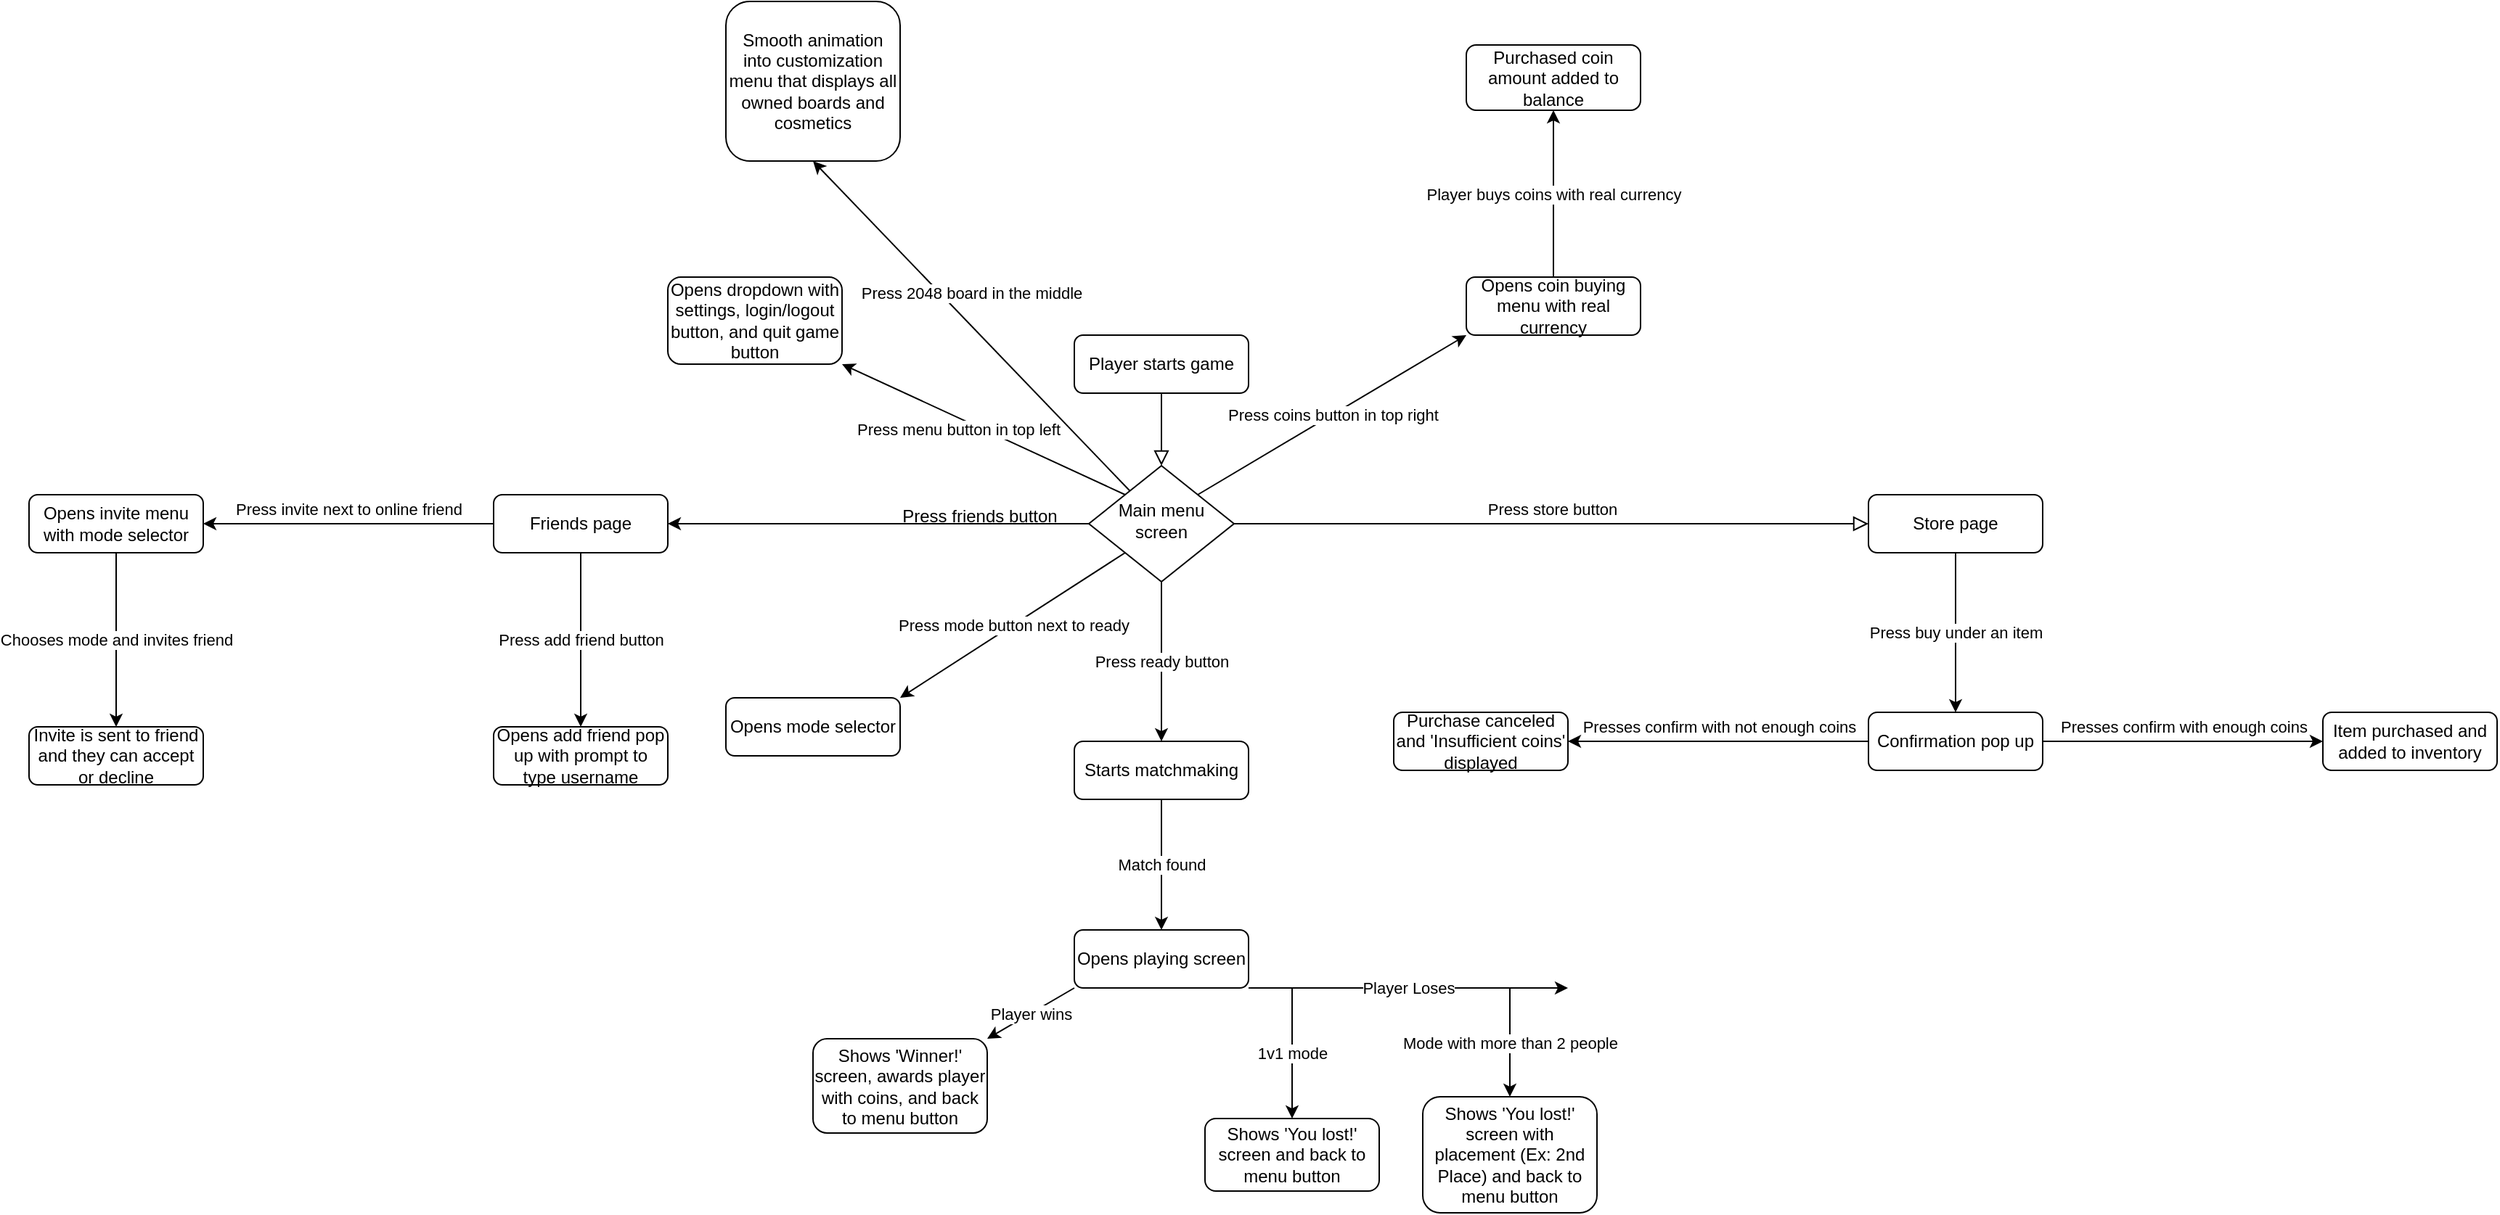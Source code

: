 <mxfile version="24.8.6">
  <diagram id="C5RBs43oDa-KdzZeNtuy" name="Page-1">
    <mxGraphModel dx="2261" dy="1941" grid="1" gridSize="10" guides="1" tooltips="1" connect="1" arrows="1" fold="1" page="1" pageScale="1" pageWidth="827" pageHeight="1169" math="0" shadow="0">
      <root>
        <mxCell id="WIyWlLk6GJQsqaUBKTNV-0" />
        <mxCell id="WIyWlLk6GJQsqaUBKTNV-1" parent="WIyWlLk6GJQsqaUBKTNV-0" />
        <mxCell id="WIyWlLk6GJQsqaUBKTNV-2" value="" style="rounded=0;html=1;jettySize=auto;orthogonalLoop=1;fontSize=11;endArrow=block;endFill=0;endSize=8;strokeWidth=1;shadow=0;labelBackgroundColor=none;edgeStyle=orthogonalEdgeStyle;" parent="WIyWlLk6GJQsqaUBKTNV-1" source="WIyWlLk6GJQsqaUBKTNV-3" target="WIyWlLk6GJQsqaUBKTNV-6" edge="1">
          <mxGeometry relative="1" as="geometry" />
        </mxCell>
        <mxCell id="WIyWlLk6GJQsqaUBKTNV-3" value="Player starts game" style="rounded=1;whiteSpace=wrap;html=1;fontSize=12;glass=0;strokeWidth=1;shadow=0;" parent="WIyWlLk6GJQsqaUBKTNV-1" vertex="1">
          <mxGeometry x="160" y="80" width="120" height="40" as="geometry" />
        </mxCell>
        <mxCell id="WIyWlLk6GJQsqaUBKTNV-5" value="Press store button" style="edgeStyle=orthogonalEdgeStyle;rounded=0;html=1;jettySize=auto;orthogonalLoop=1;fontSize=11;endArrow=block;endFill=0;endSize=8;strokeWidth=1;shadow=0;labelBackgroundColor=none;" parent="WIyWlLk6GJQsqaUBKTNV-1" source="WIyWlLk6GJQsqaUBKTNV-6" target="WIyWlLk6GJQsqaUBKTNV-7" edge="1">
          <mxGeometry y="10" relative="1" as="geometry">
            <mxPoint as="offset" />
          </mxGeometry>
        </mxCell>
        <mxCell id="TIEl4N58fSfIPEQDUaly-12" style="edgeStyle=orthogonalEdgeStyle;rounded=0;orthogonalLoop=1;jettySize=auto;html=1;exitX=0;exitY=0.5;exitDx=0;exitDy=0;labelPosition=center;verticalLabelPosition=middle;align=center;verticalAlign=middle;" edge="1" parent="WIyWlLk6GJQsqaUBKTNV-1" source="WIyWlLk6GJQsqaUBKTNV-6" target="TIEl4N58fSfIPEQDUaly-1">
          <mxGeometry relative="1" as="geometry" />
        </mxCell>
        <mxCell id="WIyWlLk6GJQsqaUBKTNV-6" value="Main menu screen" style="rhombus;whiteSpace=wrap;html=1;shadow=0;fontFamily=Helvetica;fontSize=12;align=center;strokeWidth=1;spacing=6;spacingTop=-4;" parent="WIyWlLk6GJQsqaUBKTNV-1" vertex="1">
          <mxGeometry x="170" y="170" width="100" height="80" as="geometry" />
        </mxCell>
        <mxCell id="WIyWlLk6GJQsqaUBKTNV-7" value="Store page" style="rounded=1;whiteSpace=wrap;html=1;fontSize=12;glass=0;strokeWidth=1;shadow=0;" parent="WIyWlLk6GJQsqaUBKTNV-1" vertex="1">
          <mxGeometry x="707" y="190" width="120" height="40" as="geometry" />
        </mxCell>
        <mxCell id="WIyWlLk6GJQsqaUBKTNV-12" value="Starts matchmaking" style="rounded=1;whiteSpace=wrap;html=1;fontSize=12;glass=0;strokeWidth=1;shadow=0;" parent="WIyWlLk6GJQsqaUBKTNV-1" vertex="1">
          <mxGeometry x="160" y="360" width="120" height="40" as="geometry" />
        </mxCell>
        <mxCell id="TIEl4N58fSfIPEQDUaly-1" value="Friends page" style="rounded=1;whiteSpace=wrap;html=1;" vertex="1" parent="WIyWlLk6GJQsqaUBKTNV-1">
          <mxGeometry x="-240" y="190" width="120" height="40" as="geometry" />
        </mxCell>
        <mxCell id="TIEl4N58fSfIPEQDUaly-13" value="Press friends button" style="text;strokeColor=none;align=center;fillColor=none;html=1;verticalAlign=middle;whiteSpace=wrap;rounded=0;" vertex="1" parent="WIyWlLk6GJQsqaUBKTNV-1">
          <mxGeometry x="40" y="190" width="110" height="30" as="geometry" />
        </mxCell>
        <mxCell id="TIEl4N58fSfIPEQDUaly-14" value="" style="endArrow=classic;html=1;rounded=0;entryX=0.5;entryY=0;entryDx=0;entryDy=0;exitX=0.5;exitY=1;exitDx=0;exitDy=0;" edge="1" parent="WIyWlLk6GJQsqaUBKTNV-1" source="WIyWlLk6GJQsqaUBKTNV-6" target="WIyWlLk6GJQsqaUBKTNV-12">
          <mxGeometry relative="1" as="geometry">
            <mxPoint x="230" y="290" as="sourcePoint" />
            <mxPoint x="330" y="290" as="targetPoint" />
          </mxGeometry>
        </mxCell>
        <mxCell id="TIEl4N58fSfIPEQDUaly-15" value="Press ready button" style="edgeLabel;resizable=0;html=1;;align=center;verticalAlign=middle;" connectable="0" vertex="1" parent="TIEl4N58fSfIPEQDUaly-14">
          <mxGeometry relative="1" as="geometry" />
        </mxCell>
        <mxCell id="TIEl4N58fSfIPEQDUaly-21" value="" style="endArrow=classic;html=1;rounded=0;exitX=0.5;exitY=1;exitDx=0;exitDy=0;entryX=0.5;entryY=0;entryDx=0;entryDy=0;" edge="1" parent="WIyWlLk6GJQsqaUBKTNV-1" source="WIyWlLk6GJQsqaUBKTNV-12" target="TIEl4N58fSfIPEQDUaly-23">
          <mxGeometry relative="1" as="geometry">
            <mxPoint x="185" y="390" as="sourcePoint" />
            <mxPoint x="220" y="500" as="targetPoint" />
          </mxGeometry>
        </mxCell>
        <mxCell id="TIEl4N58fSfIPEQDUaly-22" value="Match found" style="edgeLabel;resizable=0;html=1;;align=center;verticalAlign=middle;" connectable="0" vertex="1" parent="TIEl4N58fSfIPEQDUaly-21">
          <mxGeometry relative="1" as="geometry" />
        </mxCell>
        <mxCell id="TIEl4N58fSfIPEQDUaly-23" value="Opens playing screen" style="rounded=1;whiteSpace=wrap;html=1;" vertex="1" parent="WIyWlLk6GJQsqaUBKTNV-1">
          <mxGeometry x="160" y="490" width="120" height="40" as="geometry" />
        </mxCell>
        <mxCell id="TIEl4N58fSfIPEQDUaly-24" value="Opens mode selector" style="rounded=1;whiteSpace=wrap;html=1;fontSize=12;glass=0;strokeWidth=1;shadow=0;" vertex="1" parent="WIyWlLk6GJQsqaUBKTNV-1">
          <mxGeometry x="-80" y="330" width="120" height="40" as="geometry" />
        </mxCell>
        <mxCell id="TIEl4N58fSfIPEQDUaly-25" value="" style="endArrow=classic;html=1;rounded=0;exitX=0;exitY=1;exitDx=0;exitDy=0;entryX=1;entryY=0;entryDx=0;entryDy=0;" edge="1" parent="WIyWlLk6GJQsqaUBKTNV-1" source="WIyWlLk6GJQsqaUBKTNV-6" target="TIEl4N58fSfIPEQDUaly-24">
          <mxGeometry relative="1" as="geometry">
            <mxPoint x="45" y="270" as="sourcePoint" />
            <mxPoint x="145" y="270" as="targetPoint" />
          </mxGeometry>
        </mxCell>
        <mxCell id="TIEl4N58fSfIPEQDUaly-26" value="Press mode button next to ready" style="edgeLabel;resizable=0;html=1;;align=center;verticalAlign=middle;" connectable="0" vertex="1" parent="TIEl4N58fSfIPEQDUaly-25">
          <mxGeometry relative="1" as="geometry" />
        </mxCell>
        <mxCell id="TIEl4N58fSfIPEQDUaly-27" value="Shows &#39;You lost!&#39; screen and back to menu button" style="rounded=1;whiteSpace=wrap;html=1;" vertex="1" parent="WIyWlLk6GJQsqaUBKTNV-1">
          <mxGeometry x="250" y="620" width="120" height="50" as="geometry" />
        </mxCell>
        <mxCell id="TIEl4N58fSfIPEQDUaly-28" value="Shows &#39;Winner!&#39; screen, awards player with coins, and back to menu button" style="rounded=1;whiteSpace=wrap;html=1;" vertex="1" parent="WIyWlLk6GJQsqaUBKTNV-1">
          <mxGeometry x="-20" y="565" width="120" height="65" as="geometry" />
        </mxCell>
        <mxCell id="TIEl4N58fSfIPEQDUaly-29" value="" style="endArrow=classic;html=1;rounded=0;exitX=0;exitY=1;exitDx=0;exitDy=0;entryX=1;entryY=0;entryDx=0;entryDy=0;" edge="1" parent="WIyWlLk6GJQsqaUBKTNV-1" source="TIEl4N58fSfIPEQDUaly-23" target="TIEl4N58fSfIPEQDUaly-28">
          <mxGeometry relative="1" as="geometry">
            <mxPoint x="120" y="565" as="sourcePoint" />
            <mxPoint x="220" y="565" as="targetPoint" />
          </mxGeometry>
        </mxCell>
        <mxCell id="TIEl4N58fSfIPEQDUaly-30" value="Player wins" style="edgeLabel;resizable=0;html=1;;align=center;verticalAlign=middle;" connectable="0" vertex="1" parent="TIEl4N58fSfIPEQDUaly-29">
          <mxGeometry relative="1" as="geometry" />
        </mxCell>
        <mxCell id="TIEl4N58fSfIPEQDUaly-31" value="" style="endArrow=classic;html=1;rounded=0;exitX=1;exitY=1;exitDx=0;exitDy=0;" edge="1" parent="WIyWlLk6GJQsqaUBKTNV-1" source="TIEl4N58fSfIPEQDUaly-23">
          <mxGeometry relative="1" as="geometry">
            <mxPoint x="314" y="530" as="sourcePoint" />
            <mxPoint x="500" y="530" as="targetPoint" />
          </mxGeometry>
        </mxCell>
        <mxCell id="TIEl4N58fSfIPEQDUaly-32" value="Player Loses" style="edgeLabel;resizable=0;html=1;;align=center;verticalAlign=middle;" connectable="0" vertex="1" parent="TIEl4N58fSfIPEQDUaly-31">
          <mxGeometry relative="1" as="geometry" />
        </mxCell>
        <mxCell id="TIEl4N58fSfIPEQDUaly-33" value="Opens dropdown with settings, login/logout button, and quit game button" style="rounded=1;whiteSpace=wrap;html=1;" vertex="1" parent="WIyWlLk6GJQsqaUBKTNV-1">
          <mxGeometry x="-120" y="40" width="120" height="60" as="geometry" />
        </mxCell>
        <mxCell id="TIEl4N58fSfIPEQDUaly-34" value="" style="endArrow=classic;html=1;rounded=0;exitX=0;exitY=0;exitDx=0;exitDy=0;entryX=1;entryY=1;entryDx=0;entryDy=0;" edge="1" parent="WIyWlLk6GJQsqaUBKTNV-1" source="WIyWlLk6GJQsqaUBKTNV-6" target="TIEl4N58fSfIPEQDUaly-33">
          <mxGeometry relative="1" as="geometry">
            <mxPoint x="90" y="150" as="sourcePoint" />
            <mxPoint x="190" y="150" as="targetPoint" />
          </mxGeometry>
        </mxCell>
        <mxCell id="TIEl4N58fSfIPEQDUaly-35" value="Press menu button in top left" style="edgeLabel;resizable=0;html=1;;align=center;verticalAlign=middle;" connectable="0" vertex="1" parent="TIEl4N58fSfIPEQDUaly-34">
          <mxGeometry relative="1" as="geometry">
            <mxPoint x="-18" as="offset" />
          </mxGeometry>
        </mxCell>
        <mxCell id="TIEl4N58fSfIPEQDUaly-37" value="Opens coin buying menu with real currency" style="rounded=1;whiteSpace=wrap;html=1;" vertex="1" parent="WIyWlLk6GJQsqaUBKTNV-1">
          <mxGeometry x="430" y="40" width="120" height="40" as="geometry" />
        </mxCell>
        <mxCell id="TIEl4N58fSfIPEQDUaly-38" value="" style="endArrow=classic;html=1;rounded=0;exitX=1;exitY=0;exitDx=0;exitDy=0;entryX=0;entryY=1;entryDx=0;entryDy=0;" edge="1" parent="WIyWlLk6GJQsqaUBKTNV-1" source="WIyWlLk6GJQsqaUBKTNV-6" target="TIEl4N58fSfIPEQDUaly-37">
          <mxGeometry relative="1" as="geometry">
            <mxPoint x="300" y="150" as="sourcePoint" />
            <mxPoint x="400" y="150" as="targetPoint" />
          </mxGeometry>
        </mxCell>
        <mxCell id="TIEl4N58fSfIPEQDUaly-39" value="Press coins button in top right" style="edgeLabel;resizable=0;html=1;;align=center;verticalAlign=middle;" connectable="0" vertex="1" parent="TIEl4N58fSfIPEQDUaly-38">
          <mxGeometry relative="1" as="geometry" />
        </mxCell>
        <mxCell id="TIEl4N58fSfIPEQDUaly-40" value="Confirmation pop up" style="rounded=1;whiteSpace=wrap;html=1;fontSize=12;glass=0;strokeWidth=1;shadow=0;" vertex="1" parent="WIyWlLk6GJQsqaUBKTNV-1">
          <mxGeometry x="707" y="340" width="120" height="40" as="geometry" />
        </mxCell>
        <mxCell id="TIEl4N58fSfIPEQDUaly-41" value="" style="endArrow=classic;html=1;rounded=0;exitX=0.5;exitY=1;exitDx=0;exitDy=0;entryX=0.5;entryY=0;entryDx=0;entryDy=0;" edge="1" parent="WIyWlLk6GJQsqaUBKTNV-1" source="WIyWlLk6GJQsqaUBKTNV-7" target="TIEl4N58fSfIPEQDUaly-40">
          <mxGeometry relative="1" as="geometry">
            <mxPoint x="520" y="290" as="sourcePoint" />
            <mxPoint x="520" y="330" as="targetPoint" />
          </mxGeometry>
        </mxCell>
        <mxCell id="TIEl4N58fSfIPEQDUaly-42" value="Press buy under an item" style="edgeLabel;resizable=0;html=1;;align=center;verticalAlign=middle;" connectable="0" vertex="1" parent="TIEl4N58fSfIPEQDUaly-41">
          <mxGeometry relative="1" as="geometry" />
        </mxCell>
        <mxCell id="TIEl4N58fSfIPEQDUaly-43" value="" style="endArrow=classic;html=1;rounded=0;exitX=1;exitY=0.5;exitDx=0;exitDy=0;entryX=0;entryY=0.5;entryDx=0;entryDy=0;" edge="1" parent="WIyWlLk6GJQsqaUBKTNV-1" source="TIEl4N58fSfIPEQDUaly-40" target="TIEl4N58fSfIPEQDUaly-45">
          <mxGeometry relative="1" as="geometry">
            <mxPoint x="630" y="359.5" as="sourcePoint" />
            <mxPoint x="860" y="360" as="targetPoint" />
          </mxGeometry>
        </mxCell>
        <mxCell id="TIEl4N58fSfIPEQDUaly-44" value="Presses confirm with enough coins" style="edgeLabel;resizable=0;html=1;;align=center;verticalAlign=middle;" connectable="0" vertex="1" parent="TIEl4N58fSfIPEQDUaly-43">
          <mxGeometry relative="1" as="geometry">
            <mxPoint y="-10" as="offset" />
          </mxGeometry>
        </mxCell>
        <mxCell id="TIEl4N58fSfIPEQDUaly-45" value="Item purchased and added to inventory" style="rounded=1;whiteSpace=wrap;html=1;fontSize=12;glass=0;strokeWidth=1;shadow=0;" vertex="1" parent="WIyWlLk6GJQsqaUBKTNV-1">
          <mxGeometry x="1020" y="340" width="120" height="40" as="geometry" />
        </mxCell>
        <mxCell id="TIEl4N58fSfIPEQDUaly-46" value="Purchase canceled and &#39;Insufficient coins&#39; displayed" style="rounded=1;whiteSpace=wrap;html=1;fontSize=12;glass=0;strokeWidth=1;shadow=0;" vertex="1" parent="WIyWlLk6GJQsqaUBKTNV-1">
          <mxGeometry x="380" y="340" width="120" height="40" as="geometry" />
        </mxCell>
        <mxCell id="TIEl4N58fSfIPEQDUaly-47" value="" style="endArrow=classic;html=1;rounded=0;exitX=0;exitY=0.5;exitDx=0;exitDy=0;entryX=1;entryY=0.5;entryDx=0;entryDy=0;" edge="1" parent="WIyWlLk6GJQsqaUBKTNV-1" source="TIEl4N58fSfIPEQDUaly-40" target="TIEl4N58fSfIPEQDUaly-46">
          <mxGeometry relative="1" as="geometry">
            <mxPoint x="440" y="370" as="sourcePoint" />
            <mxPoint x="540" y="370" as="targetPoint" />
          </mxGeometry>
        </mxCell>
        <mxCell id="TIEl4N58fSfIPEQDUaly-48" value="Presses confirm with not enough coins" style="edgeLabel;resizable=0;html=1;;align=center;verticalAlign=middle;" connectable="0" vertex="1" parent="TIEl4N58fSfIPEQDUaly-47">
          <mxGeometry relative="1" as="geometry">
            <mxPoint y="-10" as="offset" />
          </mxGeometry>
        </mxCell>
        <mxCell id="TIEl4N58fSfIPEQDUaly-50" value="Opens invite menu with mode selector" style="rounded=1;whiteSpace=wrap;html=1;" vertex="1" parent="WIyWlLk6GJQsqaUBKTNV-1">
          <mxGeometry x="-560" y="190" width="120" height="40" as="geometry" />
        </mxCell>
        <mxCell id="TIEl4N58fSfIPEQDUaly-51" value="" style="endArrow=classic;html=1;rounded=0;exitX=0;exitY=0.5;exitDx=0;exitDy=0;entryX=1;entryY=0.5;entryDx=0;entryDy=0;" edge="1" parent="WIyWlLk6GJQsqaUBKTNV-1" source="TIEl4N58fSfIPEQDUaly-1" target="TIEl4N58fSfIPEQDUaly-50">
          <mxGeometry relative="1" as="geometry">
            <mxPoint x="-330" y="220" as="sourcePoint" />
            <mxPoint x="-230" y="220" as="targetPoint" />
          </mxGeometry>
        </mxCell>
        <mxCell id="TIEl4N58fSfIPEQDUaly-52" value="Press invite next to online friend" style="edgeLabel;resizable=0;html=1;;align=center;verticalAlign=middle;" connectable="0" vertex="1" parent="TIEl4N58fSfIPEQDUaly-51">
          <mxGeometry relative="1" as="geometry">
            <mxPoint y="-10" as="offset" />
          </mxGeometry>
        </mxCell>
        <mxCell id="TIEl4N58fSfIPEQDUaly-53" value="Invite is sent to friend and they can accept or decline" style="rounded=1;whiteSpace=wrap;html=1;" vertex="1" parent="WIyWlLk6GJQsqaUBKTNV-1">
          <mxGeometry x="-560" y="350" width="120" height="40" as="geometry" />
        </mxCell>
        <mxCell id="TIEl4N58fSfIPEQDUaly-54" value="" style="endArrow=classic;html=1;rounded=0;exitX=0.5;exitY=1;exitDx=0;exitDy=0;entryX=0.5;entryY=0;entryDx=0;entryDy=0;" edge="1" parent="WIyWlLk6GJQsqaUBKTNV-1" source="TIEl4N58fSfIPEQDUaly-50" target="TIEl4N58fSfIPEQDUaly-53">
          <mxGeometry relative="1" as="geometry">
            <mxPoint x="-450" y="280" as="sourcePoint" />
            <mxPoint x="-350" y="280" as="targetPoint" />
          </mxGeometry>
        </mxCell>
        <mxCell id="TIEl4N58fSfIPEQDUaly-55" value="Chooses mode and invites friend" style="edgeLabel;resizable=0;html=1;;align=center;verticalAlign=middle;" connectable="0" vertex="1" parent="TIEl4N58fSfIPEQDUaly-54">
          <mxGeometry relative="1" as="geometry" />
        </mxCell>
        <mxCell id="TIEl4N58fSfIPEQDUaly-56" value="Opens add friend pop up with prompt to type username" style="rounded=1;whiteSpace=wrap;html=1;" vertex="1" parent="WIyWlLk6GJQsqaUBKTNV-1">
          <mxGeometry x="-240" y="350" width="120" height="40" as="geometry" />
        </mxCell>
        <mxCell id="TIEl4N58fSfIPEQDUaly-57" value="" style="endArrow=classic;html=1;rounded=0;exitX=0.5;exitY=1;exitDx=0;exitDy=0;entryX=0.5;entryY=0;entryDx=0;entryDy=0;" edge="1" parent="WIyWlLk6GJQsqaUBKTNV-1" source="TIEl4N58fSfIPEQDUaly-1" target="TIEl4N58fSfIPEQDUaly-56">
          <mxGeometry relative="1" as="geometry">
            <mxPoint x="-200" y="290" as="sourcePoint" />
            <mxPoint x="-100" y="290" as="targetPoint" />
          </mxGeometry>
        </mxCell>
        <mxCell id="TIEl4N58fSfIPEQDUaly-58" value="Press add friend button" style="edgeLabel;resizable=0;html=1;;align=center;verticalAlign=middle;" connectable="0" vertex="1" parent="TIEl4N58fSfIPEQDUaly-57">
          <mxGeometry relative="1" as="geometry" />
        </mxCell>
        <mxCell id="TIEl4N58fSfIPEQDUaly-59" value="Smooth animation into customization menu that displays all owned boards and cosmetics" style="rounded=1;whiteSpace=wrap;html=1;" vertex="1" parent="WIyWlLk6GJQsqaUBKTNV-1">
          <mxGeometry x="-80" y="-150" width="120" height="110" as="geometry" />
        </mxCell>
        <mxCell id="TIEl4N58fSfIPEQDUaly-62" value="" style="endArrow=classic;html=1;rounded=0;entryX=0.5;entryY=1;entryDx=0;entryDy=0;" edge="1" parent="WIyWlLk6GJQsqaUBKTNV-1" source="WIyWlLk6GJQsqaUBKTNV-6" target="TIEl4N58fSfIPEQDUaly-59">
          <mxGeometry relative="1" as="geometry">
            <mxPoint x="70" y="50" as="sourcePoint" />
            <mxPoint x="30" y="-20" as="targetPoint" />
          </mxGeometry>
        </mxCell>
        <mxCell id="TIEl4N58fSfIPEQDUaly-63" value="Press 2048 board in the middle" style="edgeLabel;resizable=0;html=1;;align=center;verticalAlign=middle;" connectable="0" vertex="1" parent="TIEl4N58fSfIPEQDUaly-62">
          <mxGeometry relative="1" as="geometry">
            <mxPoint y="-23" as="offset" />
          </mxGeometry>
        </mxCell>
        <mxCell id="TIEl4N58fSfIPEQDUaly-65" value="Shows &#39;You lost!&#39; screen with placement (Ex: 2nd Place) and back to menu button" style="rounded=1;whiteSpace=wrap;html=1;" vertex="1" parent="WIyWlLk6GJQsqaUBKTNV-1">
          <mxGeometry x="400" y="605" width="120" height="80" as="geometry" />
        </mxCell>
        <mxCell id="TIEl4N58fSfIPEQDUaly-67" value="" style="endArrow=classic;html=1;rounded=0;entryX=0.5;entryY=0;entryDx=0;entryDy=0;" edge="1" parent="WIyWlLk6GJQsqaUBKTNV-1" target="TIEl4N58fSfIPEQDUaly-27">
          <mxGeometry relative="1" as="geometry">
            <mxPoint x="310" y="530" as="sourcePoint" />
            <mxPoint x="310" y="590" as="targetPoint" />
          </mxGeometry>
        </mxCell>
        <mxCell id="TIEl4N58fSfIPEQDUaly-68" value="1v1 mode" style="edgeLabel;resizable=0;html=1;;align=center;verticalAlign=middle;" connectable="0" vertex="1" parent="TIEl4N58fSfIPEQDUaly-67">
          <mxGeometry relative="1" as="geometry" />
        </mxCell>
        <mxCell id="TIEl4N58fSfIPEQDUaly-70" value="" style="endArrow=classic;html=1;rounded=0;entryX=0.5;entryY=0;entryDx=0;entryDy=0;" edge="1" parent="WIyWlLk6GJQsqaUBKTNV-1" target="TIEl4N58fSfIPEQDUaly-65">
          <mxGeometry relative="1" as="geometry">
            <mxPoint x="460" y="530" as="sourcePoint" />
            <mxPoint x="524" y="565" as="targetPoint" />
          </mxGeometry>
        </mxCell>
        <mxCell id="TIEl4N58fSfIPEQDUaly-71" value="Mode with more than 2 people" style="edgeLabel;resizable=0;html=1;;align=center;verticalAlign=middle;" connectable="0" vertex="1" parent="TIEl4N58fSfIPEQDUaly-70">
          <mxGeometry relative="1" as="geometry" />
        </mxCell>
        <mxCell id="TIEl4N58fSfIPEQDUaly-72" value="" style="endArrow=classic;html=1;rounded=0;exitX=0.5;exitY=0;exitDx=0;exitDy=0;entryX=0.5;entryY=1;entryDx=0;entryDy=0;" edge="1" parent="WIyWlLk6GJQsqaUBKTNV-1" source="TIEl4N58fSfIPEQDUaly-37" target="TIEl4N58fSfIPEQDUaly-74">
          <mxGeometry relative="1" as="geometry">
            <mxPoint x="470" y="-20" as="sourcePoint" />
            <mxPoint x="490" y="-70" as="targetPoint" />
          </mxGeometry>
        </mxCell>
        <mxCell id="TIEl4N58fSfIPEQDUaly-73" value="Player buys coins with real currency" style="edgeLabel;resizable=0;html=1;;align=center;verticalAlign=middle;" connectable="0" vertex="1" parent="TIEl4N58fSfIPEQDUaly-72">
          <mxGeometry relative="1" as="geometry" />
        </mxCell>
        <mxCell id="TIEl4N58fSfIPEQDUaly-74" value="Purchased coin amount added to balance" style="rounded=1;whiteSpace=wrap;html=1;" vertex="1" parent="WIyWlLk6GJQsqaUBKTNV-1">
          <mxGeometry x="430" y="-120" width="120" height="45" as="geometry" />
        </mxCell>
      </root>
    </mxGraphModel>
  </diagram>
</mxfile>
